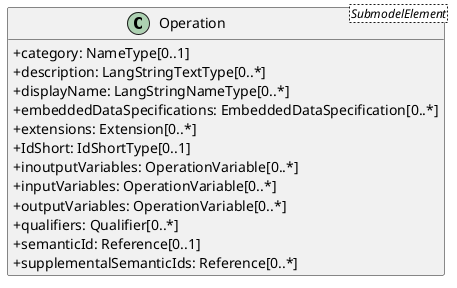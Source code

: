 @startuml
skinparam classAttributeIconSize 0
hide methods

class Operation<SubmodelElement> {
  +category: NameType[0..1] 
  +description: LangStringTextType[0..*] 
  +displayName: LangStringNameType[0..*] 
  +embeddedDataSpecifications: EmbeddedDataSpecification[0..*] 
  +extensions: Extension[0..*] 
  +IdShort: IdShortType[0..1] 
  +inoutputVariables: OperationVariable[0..*] 
  +inputVariables: OperationVariable[0..*] 
  +outputVariables: OperationVariable[0..*] 
  +qualifiers: Qualifier[0..*] 
  +semanticId: Reference[0..1] 
  +supplementalSemanticIds: Reference[0..*] 
}
@enduml
